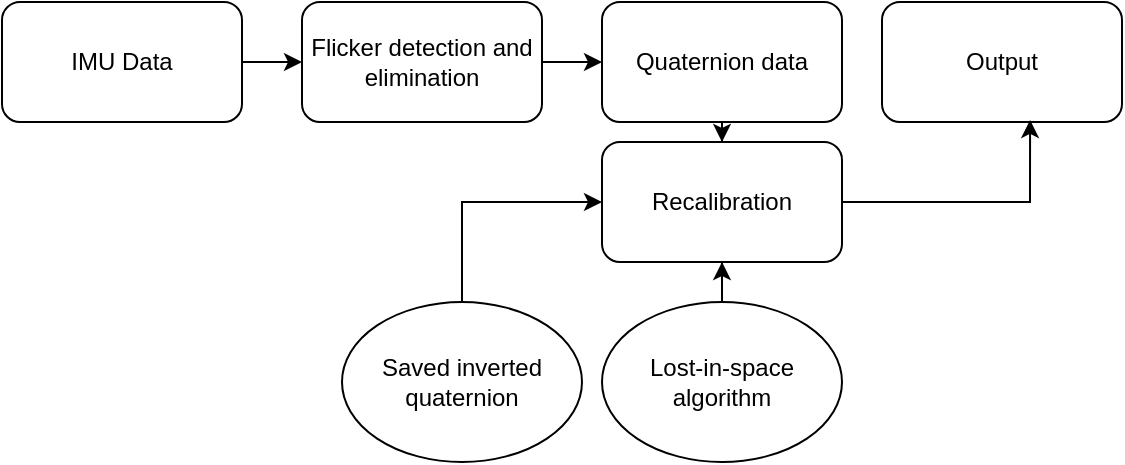 <mxfile version="28.0.7">
  <diagram name="Page-1" id="4YZ19eFIGqYHpETlewSG">
    <mxGraphModel dx="601" dy="333" grid="1" gridSize="10" guides="1" tooltips="1" connect="1" arrows="1" fold="1" page="1" pageScale="1" pageWidth="850" pageHeight="1100" math="0" shadow="0">
      <root>
        <mxCell id="0" />
        <mxCell id="1" parent="0" />
        <mxCell id="0xKc4E0T9cYyfPoQld-j-3" style="edgeStyle=orthogonalEdgeStyle;rounded=0;orthogonalLoop=1;jettySize=auto;html=1;" parent="1" source="0xKc4E0T9cYyfPoQld-j-1" target="0xKc4E0T9cYyfPoQld-j-2" edge="1">
          <mxGeometry relative="1" as="geometry" />
        </mxCell>
        <mxCell id="0xKc4E0T9cYyfPoQld-j-1" value="IMU Data" style="rounded=1;whiteSpace=wrap;html=1;" parent="1" vertex="1">
          <mxGeometry x="240" y="120" width="120" height="60" as="geometry" />
        </mxCell>
        <mxCell id="0xKc4E0T9cYyfPoQld-j-5" style="edgeStyle=orthogonalEdgeStyle;rounded=0;orthogonalLoop=1;jettySize=auto;html=1;" parent="1" source="0xKc4E0T9cYyfPoQld-j-2" target="0xKc4E0T9cYyfPoQld-j-4" edge="1">
          <mxGeometry relative="1" as="geometry" />
        </mxCell>
        <mxCell id="0xKc4E0T9cYyfPoQld-j-2" value="Flicker detection and elimination" style="rounded=1;whiteSpace=wrap;html=1;" parent="1" vertex="1">
          <mxGeometry x="390" y="120" width="120" height="60" as="geometry" />
        </mxCell>
        <mxCell id="0xKc4E0T9cYyfPoQld-j-9" style="edgeStyle=orthogonalEdgeStyle;rounded=0;orthogonalLoop=1;jettySize=auto;html=1;" parent="1" source="0xKc4E0T9cYyfPoQld-j-4" target="0xKc4E0T9cYyfPoQld-j-8" edge="1">
          <mxGeometry relative="1" as="geometry" />
        </mxCell>
        <mxCell id="0xKc4E0T9cYyfPoQld-j-4" value="Quaternion data" style="rounded=1;whiteSpace=wrap;html=1;" parent="1" vertex="1">
          <mxGeometry x="540" y="120" width="120" height="60" as="geometry" />
        </mxCell>
        <mxCell id="0xKc4E0T9cYyfPoQld-j-7" value="Output" style="rounded=1;whiteSpace=wrap;html=1;" parent="1" vertex="1">
          <mxGeometry x="680" y="120" width="120" height="60" as="geometry" />
        </mxCell>
        <mxCell id="0xKc4E0T9cYyfPoQld-j-8" value="Recalibration" style="rounded=1;whiteSpace=wrap;html=1;" parent="1" vertex="1">
          <mxGeometry x="540" y="190" width="120" height="60" as="geometry" />
        </mxCell>
        <mxCell id="0xKc4E0T9cYyfPoQld-j-10" style="edgeStyle=orthogonalEdgeStyle;rounded=0;orthogonalLoop=1;jettySize=auto;html=1;entryX=0.617;entryY=0.983;entryDx=0;entryDy=0;entryPerimeter=0;" parent="1" source="0xKc4E0T9cYyfPoQld-j-8" target="0xKc4E0T9cYyfPoQld-j-7" edge="1">
          <mxGeometry relative="1" as="geometry" />
        </mxCell>
        <mxCell id="0xKc4E0T9cYyfPoQld-j-18" style="edgeStyle=orthogonalEdgeStyle;rounded=0;orthogonalLoop=1;jettySize=auto;html=1;entryX=0;entryY=0.5;entryDx=0;entryDy=0;" parent="1" source="0xKc4E0T9cYyfPoQld-j-12" target="0xKc4E0T9cYyfPoQld-j-8" edge="1">
          <mxGeometry relative="1" as="geometry">
            <Array as="points">
              <mxPoint x="470" y="220" />
            </Array>
          </mxGeometry>
        </mxCell>
        <mxCell id="0xKc4E0T9cYyfPoQld-j-12" value="Saved inverted quaternion" style="ellipse;whiteSpace=wrap;html=1;" parent="1" vertex="1">
          <mxGeometry x="410" y="270" width="120" height="80" as="geometry" />
        </mxCell>
        <mxCell id="8YJYa94Vzlqq8qLIeSzj-1" style="edgeStyle=orthogonalEdgeStyle;rounded=0;orthogonalLoop=1;jettySize=auto;html=1;" edge="1" parent="1" source="0xKc4E0T9cYyfPoQld-j-14" target="0xKc4E0T9cYyfPoQld-j-8">
          <mxGeometry relative="1" as="geometry" />
        </mxCell>
        <mxCell id="0xKc4E0T9cYyfPoQld-j-14" value="Lost-in-space algorithm" style="ellipse;whiteSpace=wrap;html=1;" parent="1" vertex="1">
          <mxGeometry x="540" y="270" width="120" height="80" as="geometry" />
        </mxCell>
      </root>
    </mxGraphModel>
  </diagram>
</mxfile>
